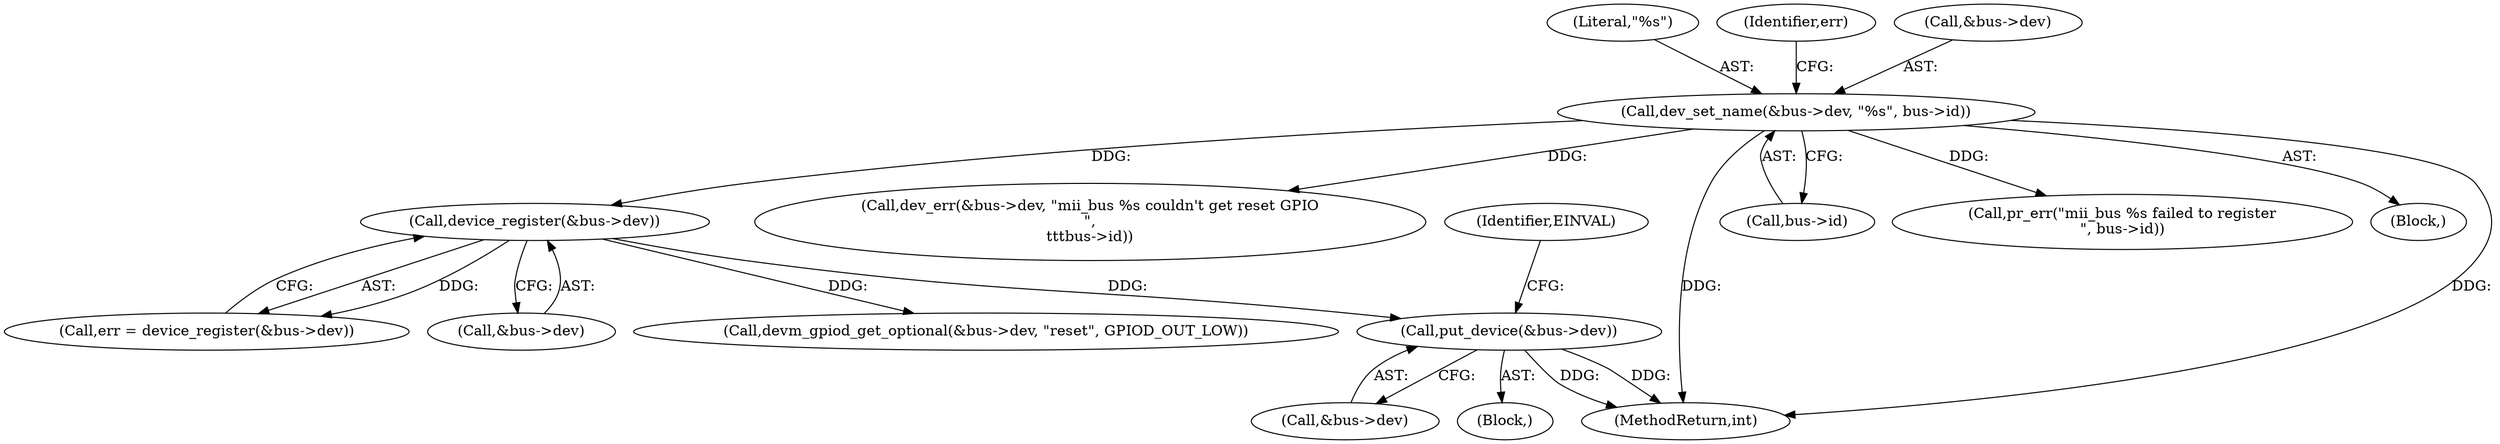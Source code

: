 digraph "1_linux_6ff7b060535e87c2ae14dd8548512abfdda528fb@del" {
"1000194" [label="(Call,put_device(&bus->dev))"];
"1000181" [label="(Call,device_register(&bus->dev))"];
"1000170" [label="(Call,dev_set_name(&bus->dev, \"%s\", bus->id))"];
"1000209" [label="(Call,devm_gpiod_get_optional(&bus->dev, \"reset\", GPIOD_OUT_LOW))"];
"1000220" [label="(Call,dev_err(&bus->dev, \"mii_bus %s couldn't get reset GPIO\n\",\n\t\t\tbus->id))"];
"1000188" [label="(Block,)"];
"1000201" [label="(Identifier,EINVAL)"];
"1000357" [label="(MethodReturn,int)"];
"1000176" [label="(Call,bus->id)"];
"1000189" [label="(Call,pr_err(\"mii_bus %s failed to register\n\", bus->id))"];
"1000179" [label="(Call,err = device_register(&bus->dev))"];
"1000175" [label="(Literal,\"%s\")"];
"1000180" [label="(Identifier,err)"];
"1000181" [label="(Call,device_register(&bus->dev))"];
"1000182" [label="(Call,&bus->dev)"];
"1000194" [label="(Call,put_device(&bus->dev))"];
"1000195" [label="(Call,&bus->dev)"];
"1000171" [label="(Call,&bus->dev)"];
"1000105" [label="(Block,)"];
"1000170" [label="(Call,dev_set_name(&bus->dev, \"%s\", bus->id))"];
"1000194" -> "1000188"  [label="AST: "];
"1000194" -> "1000195"  [label="CFG: "];
"1000195" -> "1000194"  [label="AST: "];
"1000201" -> "1000194"  [label="CFG: "];
"1000194" -> "1000357"  [label="DDG: "];
"1000194" -> "1000357"  [label="DDG: "];
"1000181" -> "1000194"  [label="DDG: "];
"1000181" -> "1000179"  [label="AST: "];
"1000181" -> "1000182"  [label="CFG: "];
"1000182" -> "1000181"  [label="AST: "];
"1000179" -> "1000181"  [label="CFG: "];
"1000181" -> "1000179"  [label="DDG: "];
"1000170" -> "1000181"  [label="DDG: "];
"1000181" -> "1000209"  [label="DDG: "];
"1000170" -> "1000105"  [label="AST: "];
"1000170" -> "1000176"  [label="CFG: "];
"1000171" -> "1000170"  [label="AST: "];
"1000175" -> "1000170"  [label="AST: "];
"1000176" -> "1000170"  [label="AST: "];
"1000180" -> "1000170"  [label="CFG: "];
"1000170" -> "1000357"  [label="DDG: "];
"1000170" -> "1000357"  [label="DDG: "];
"1000170" -> "1000189"  [label="DDG: "];
"1000170" -> "1000220"  [label="DDG: "];
}
